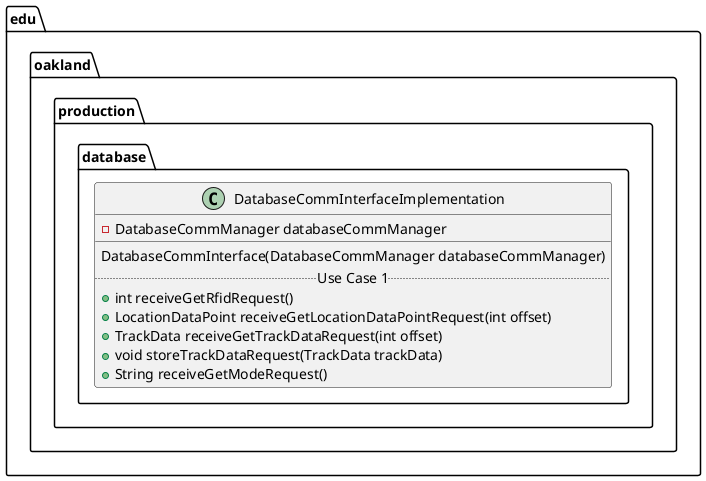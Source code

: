 @startuml DatabaseCommInterfaceImplementation

package edu.oakland.production.database {
    class DatabaseCommInterfaceImplementation {
        - DatabaseCommManager databaseCommManager
        __
        DatabaseCommInterface(DatabaseCommManager databaseCommManager)
        .. Use Case 1 ..
        + int receiveGetRfidRequest()
        + LocationDataPoint receiveGetLocationDataPointRequest(int offset)
        + TrackData receiveGetTrackDataRequest(int offset)
        + void storeTrackDataRequest(TrackData trackData)
        + String receiveGetModeRequest()
    }
}

@enduml
